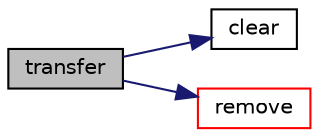 digraph "transfer"
{
  bgcolor="transparent";
  edge [fontname="Helvetica",fontsize="10",labelfontname="Helvetica",labelfontsize="10"];
  node [fontname="Helvetica",fontsize="10",shape=record];
  rankdir="LR";
  Node1 [label="transfer",height=0.2,width=0.4,color="black", fillcolor="grey75", style="filled", fontcolor="black"];
  Node1 -> Node2 [color="midnightblue",fontsize="10",style="solid",fontname="Helvetica"];
  Node2 [label="clear",height=0.2,width=0.4,color="black",URL="$a02407.html#ac8bb3912a3ce86b15842e79d0b421204",tooltip="Clear the list. "];
  Node1 -> Node3 [color="midnightblue",fontsize="10",style="solid",fontname="Helvetica"];
  Node3 [label="remove",height=0.2,width=0.4,color="red",URL="$a02407.html#a09ba553f7e53d99480f3f4b564bd7896"];
}
